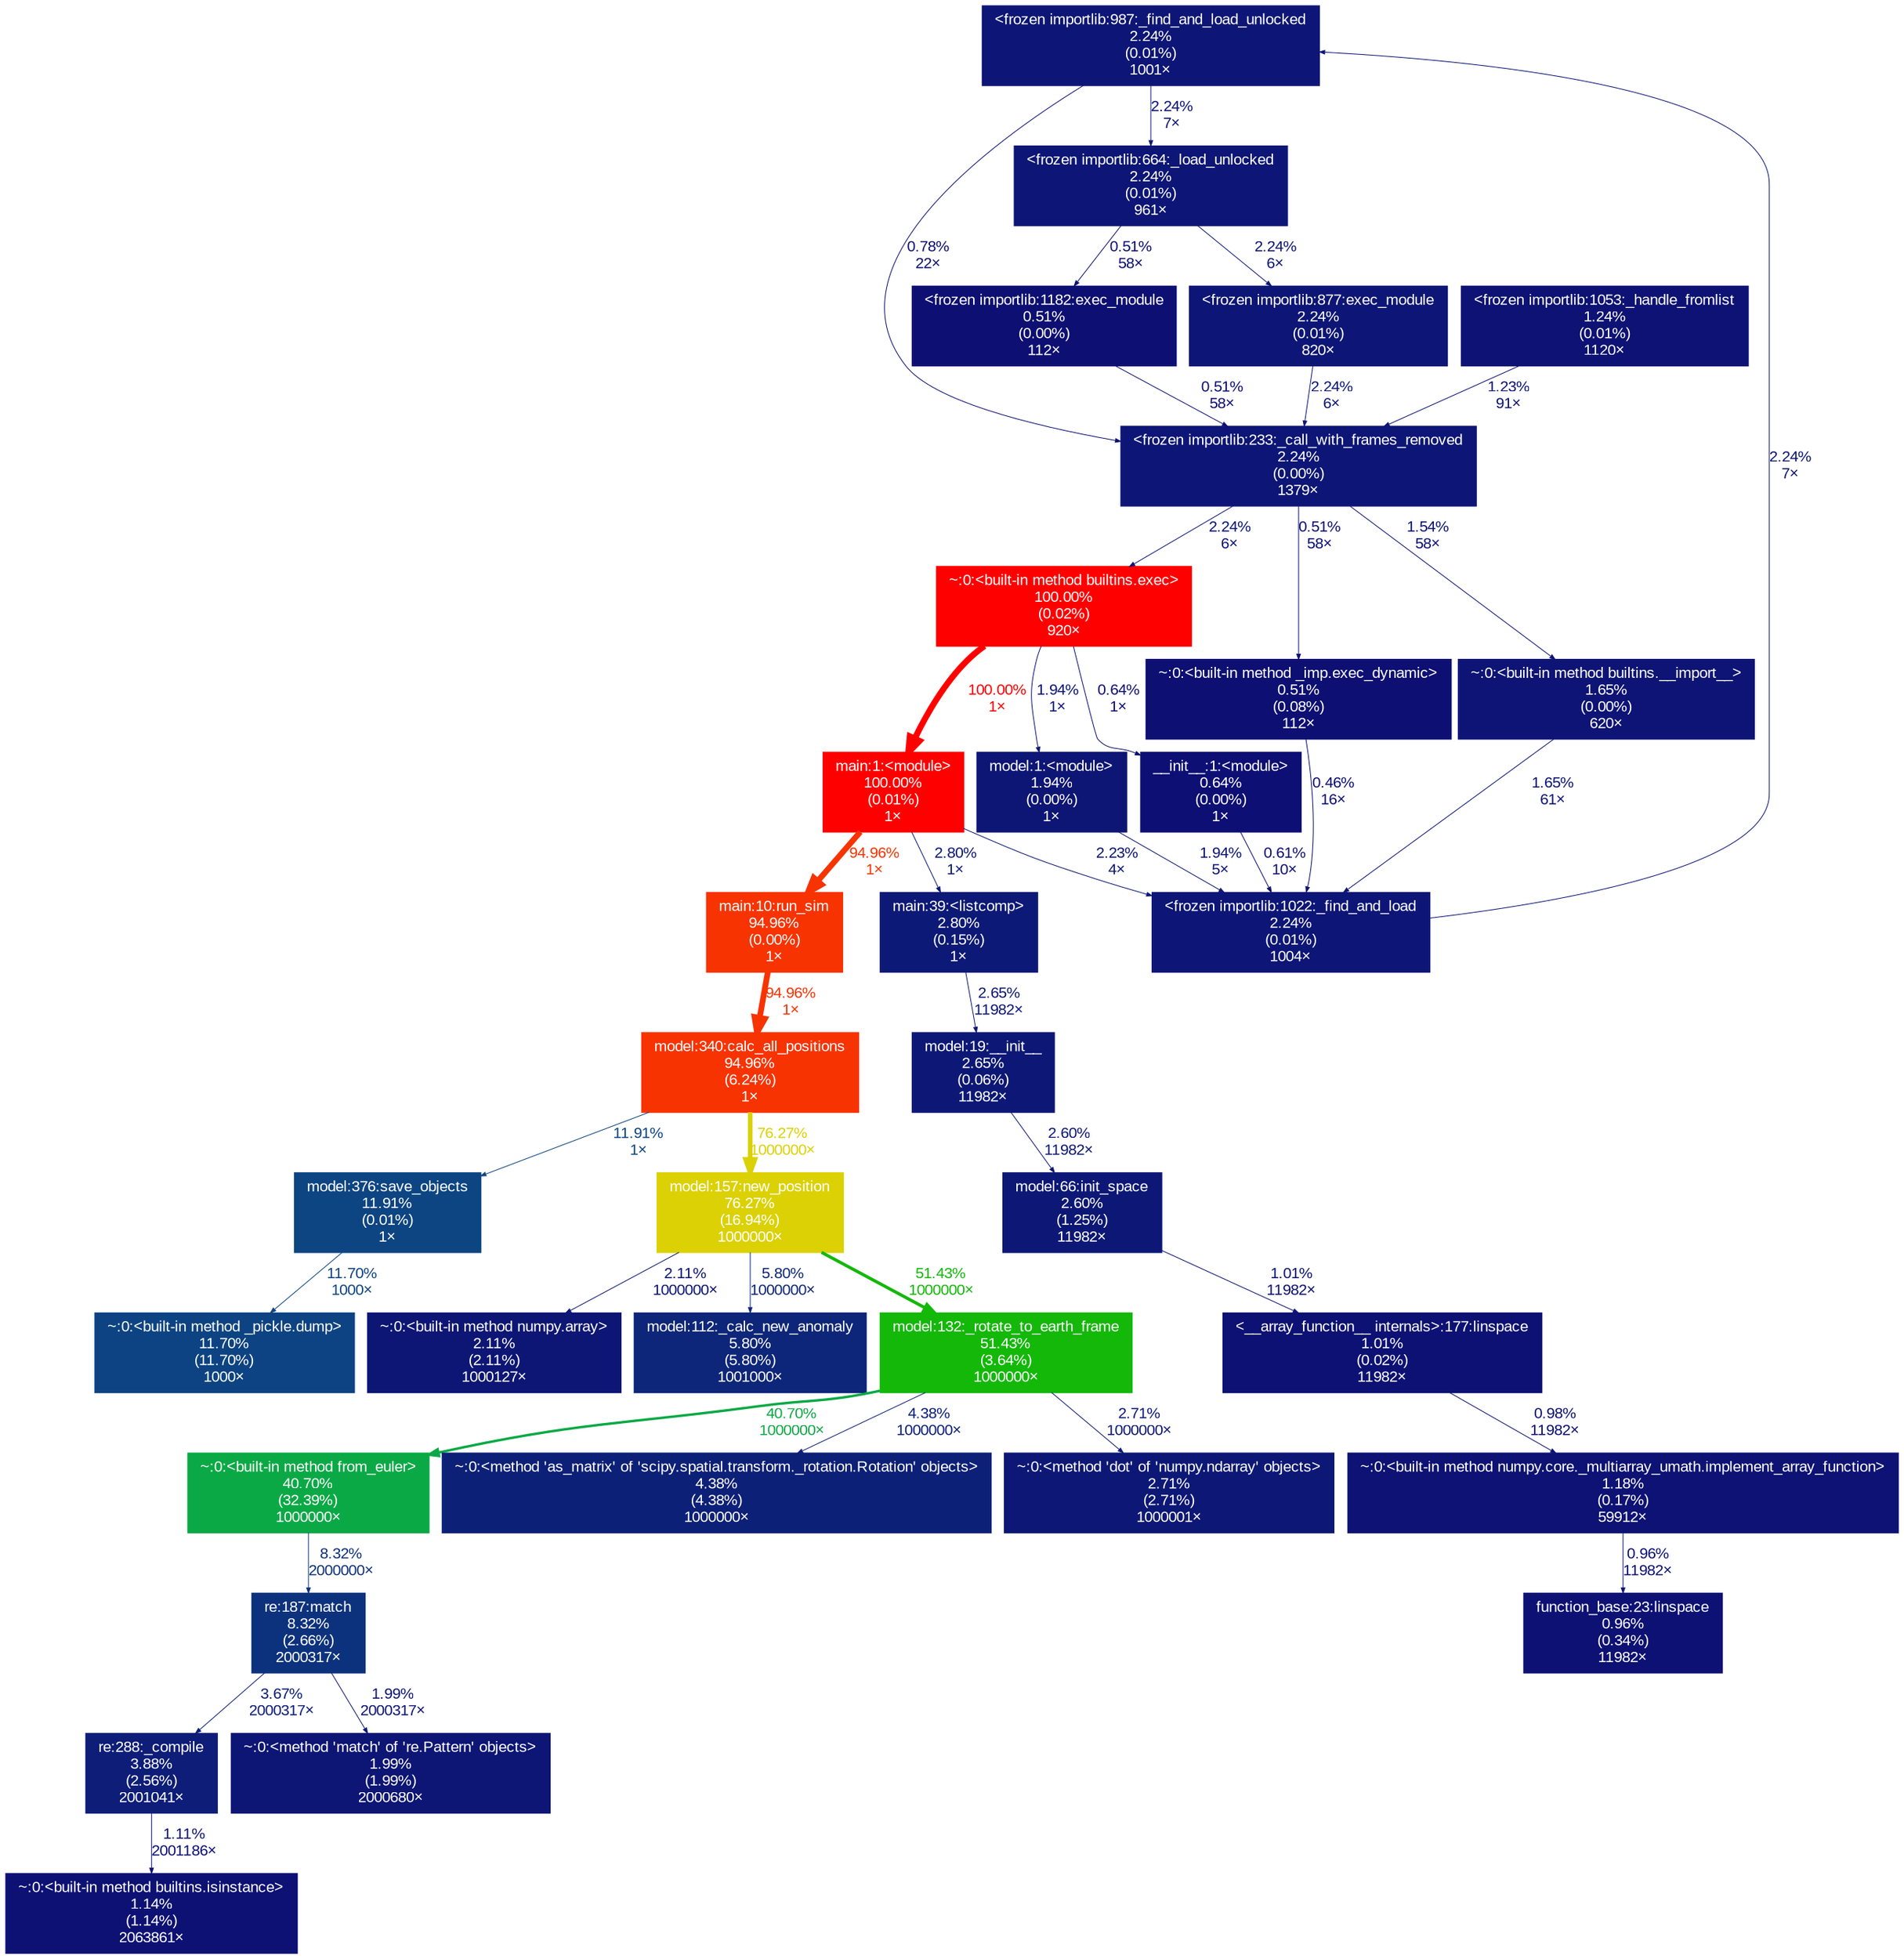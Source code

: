 digraph {
	graph [fontname=Arial, nodesep=0.125, ranksep=0.25];
	node [fontcolor=white, fontname=Arial, height=0, shape=box, style=filled, width=0];
	edge [fontname=Arial];
	271 [color="#0d1676", fontcolor="#ffffff", fontsize="10.00", label="<frozen importlib:987:_find_and_load_unlocked\n2.24%\n(0.01%)\n1001×", tooltip="<frozen importlib._bootstrap>"];
	271 -> 514 [arrowsize="0.35", color="#0d1676", fontcolor="#0d1676", fontsize="10.00", label="2.24%\n7×", labeldistance="0.50", penwidth="0.50"];
	271 -> 1063 [arrowsize="0.35", color="#0d1074", fontcolor="#0d1074", fontsize="10.00", label="0.78%\n22×", labeldistance="0.50", penwidth="0.50"];
	388 [color="#0d1274", fontcolor="#ffffff", fontsize="10.00", label="<frozen importlib:1053:_handle_fromlist\n1.24%\n(0.01%)\n1120×", tooltip="<frozen importlib._bootstrap>"];
	388 -> 1063 [arrowsize="0.35", color="#0d1274", fontcolor="#0d1274", fontsize="10.00", label="1.23%\n91×", labeldistance="0.50", penwidth="0.50"];
	484 [color="#0d0f74", fontcolor="#ffffff", fontsize="10.00", label="__init__:1:<module>\n0.64%\n(0.00%)\n1×", tooltip="/home/derk/Documents/GitHub/Project-Minor-Computational-Science/venv/lib/python3.10/site-packages/pandas/__init__.py"];
	484 -> 502 [arrowsize="0.35", color="#0d0f74", fontcolor="#0d0f74", fontsize="10.00", label="0.61%\n10×", labeldistance="0.50", penwidth="0.50"];
	502 [color="#0d1676", fontcolor="#ffffff", fontsize="10.00", label="<frozen importlib:1022:_find_and_load\n2.24%\n(0.01%)\n1004×", tooltip="<frozen importlib._bootstrap>"];
	502 -> 271 [arrowsize="0.35", color="#0d1676", fontcolor="#0d1676", fontsize="10.00", label="2.24%\n7×", labeldistance="0.50", penwidth="0.50"];
	514 [color="#0d1676", fontcolor="#ffffff", fontsize="10.00", label="<frozen importlib:664:_load_unlocked\n2.24%\n(0.01%)\n961×", tooltip="<frozen importlib._bootstrap>"];
	514 -> 5159 [arrowsize="0.35", color="#0d1676", fontcolor="#0d1676", fontsize="10.00", label="2.24%\n6×", labeldistance="0.50", penwidth="0.50"];
	514 -> 5161 [arrowsize="0.35", color="#0d0f73", fontcolor="#0d0f73", fontsize="10.00", label="0.51%\n58×", labeldistance="0.50", penwidth="0.50"];
	626 [color="#0d1876", fontcolor="#ffffff", fontsize="10.00", label="model:66:init_space\n2.60%\n(1.25%)\n11982×", tooltip="/home/derk/Documents/GitHub/Project-Minor-Computational-Science/sim/model.py"];
	626 -> 4724 [arrowsize="0.35", color="#0d1174", fontcolor="#0d1174", fontsize="10.00", label="1.01%\n11982×", labeldistance="0.50", penwidth="0.50"];
	627 [color="#f73301", fontcolor="#ffffff", fontsize="10.00", label="model:340:calc_all_positions\n94.96%\n(6.24%)\n1×", tooltip="/home/derk/Documents/GitHub/Project-Minor-Computational-Science/sim/model.py"];
	627 -> 1393 [arrowsize="0.35", color="#0d4582", fontcolor="#0d4582", fontsize="10.00", label="11.91%\n1×", labeldistance="0.50", penwidth="0.50"];
	627 -> 4882 [arrowsize="0.87", color="#dbd105", fontcolor="#dbd105", fontsize="10.00", label="76.27%\n1000000×", labeldistance="3.05", penwidth="3.05"];
	1056 [color="#0d1575", fontcolor="#ffffff", fontsize="10.00", label="model:1:<module>\n1.94%\n(0.00%)\n1×", tooltip="/home/derk/Documents/GitHub/Project-Minor-Computational-Science/sim/model.py"];
	1056 -> 502 [arrowsize="0.35", color="#0d1575", fontcolor="#0d1575", fontsize="10.00", label="1.94%\n5×", labeldistance="0.50", penwidth="0.50"];
	1061 [color="#0d1475", fontcolor="#ffffff", fontsize="10.00", label="~:0:<built-in method builtins.__import__>\n1.65%\n(0.00%)\n620×", tooltip="~"];
	1061 -> 502 [arrowsize="0.35", color="#0d1475", fontcolor="#0d1475", fontsize="10.00", label="1.65%\n61×", labeldistance="0.50", penwidth="0.50"];
	1063 [color="#0d1676", fontcolor="#ffffff", fontsize="10.00", label="<frozen importlib:233:_call_with_frames_removed\n2.24%\n(0.00%)\n1379×", tooltip="<frozen importlib._bootstrap>"];
	1063 -> 1061 [arrowsize="0.35", color="#0d1375", fontcolor="#0d1375", fontsize="10.00", label="1.54%\n58×", labeldistance="0.50", penwidth="0.50"];
	1063 -> 1116 [arrowsize="0.35", color="#0d1676", fontcolor="#0d1676", fontsize="10.00", label="2.24%\n6×", labeldistance="0.50", penwidth="0.50"];
	1063 -> 1454 [arrowsize="0.35", color="#0d0f73", fontcolor="#0d0f73", fontsize="10.00", label="0.51%\n58×", labeldistance="0.50", penwidth="0.50"];
	1116 [color="#ff0000", fontcolor="#ffffff", fontsize="10.00", label="~:0:<built-in method builtins.exec>\n100.00%\n(0.02%)\n920×", tooltip="~"];
	1116 -> 484 [arrowsize="0.35", color="#0d0f74", fontcolor="#0d0f74", fontsize="10.00", label="0.64%\n1×", labeldistance="0.50", penwidth="0.50"];
	1116 -> 1056 [arrowsize="0.35", color="#0d1575", fontcolor="#0d1575", fontsize="10.00", label="1.94%\n1×", labeldistance="0.50", penwidth="0.50"];
	1116 -> 1358 [arrowsize="1.00", color="#ff0000", fontcolor="#ff0000", fontsize="10.00", label="100.00%\n1×", labeldistance="4.00", penwidth="4.00"];
	1214 [color="#0d1174", fontcolor="#ffffff", fontsize="10.00", label="~:0:<built-in method builtins.isinstance>\n1.14%\n(1.14%)\n2063861×", tooltip="~"];
	1294 [color="#0d1d78", fontcolor="#ffffff", fontsize="10.00", label="re:288:_compile\n3.88%\n(2.56%)\n2001041×", tooltip="/usr/lib/python3.10/re.py"];
	1294 -> 1214 [arrowsize="0.35", color="#0d1174", fontcolor="#0d1174", fontsize="10.00", label="1.11%\n2001186×", labeldistance="0.50", penwidth="0.50"];
	1358 [color="#ff0000", fontcolor="#ffffff", fontsize="10.00", label="main:1:<module>\n100.00%\n(0.01%)\n1×", tooltip="sim/main.py"];
	1358 -> 502 [arrowsize="0.35", color="#0d1676", fontcolor="#0d1676", fontsize="10.00", label="2.23%\n4×", labeldistance="0.50", penwidth="0.50"];
	1358 -> 4904 [arrowsize="0.35", color="#0d1976", fontcolor="#0d1976", fontsize="10.00", label="2.80%\n1×", labeldistance="0.50", penwidth="0.50"];
	1358 -> 4908 [arrowsize="0.97", color="#f73301", fontcolor="#f73301", fontsize="10.00", label="94.96%\n1×", labeldistance="3.80", penwidth="3.80"];
	1393 [color="#0d4582", fontcolor="#ffffff", fontsize="10.00", label="model:376:save_objects\n11.91%\n(0.01%)\n1×", tooltip="/home/derk/Documents/GitHub/Project-Minor-Computational-Science/sim/model.py"];
	1393 -> 1620 [arrowsize="0.35", color="#0d4382", fontcolor="#0d4382", fontsize="10.00", label="11.70%\n1000×", labeldistance="0.50", penwidth="0.50"];
	1454 [color="#0d0f73", fontcolor="#ffffff", fontsize="10.00", label="~:0:<built-in method _imp.exec_dynamic>\n0.51%\n(0.08%)\n112×", tooltip="~"];
	1454 -> 502 [arrowsize="0.35", color="#0d0f73", fontcolor="#0d0f73", fontsize="10.00", label="0.46%\n16×", labeldistance="0.50", penwidth="0.50"];
	1569 [color="#0d1174", fontcolor="#ffffff", fontsize="10.00", label="function_base:23:linspace\n0.96%\n(0.34%)\n11982×", tooltip="/home/derk/Documents/GitHub/Project-Minor-Computational-Science/venv/lib/python3.10/site-packages/numpy/core/function_base.py"];
	1585 [color="#0d1575", fontcolor="#ffffff", fontsize="10.00", label="~:0:<method 'match' of 're.Pattern' objects>\n1.99%\n(1.99%)\n2000680×", tooltip="~"];
	1587 [color="#0d327d", fontcolor="#ffffff", fontsize="10.00", label="re:187:match\n8.32%\n(2.66%)\n2000317×", tooltip="/usr/lib/python3.10/re.py"];
	1587 -> 1294 [arrowsize="0.35", color="#0d1c77", fontcolor="#0d1c77", fontsize="10.00", label="3.67%\n2000317×", labeldistance="0.50", penwidth="0.50"];
	1587 -> 1585 [arrowsize="0.35", color="#0d1575", fontcolor="#0d1575", fontsize="10.00", label="1.99%\n2000317×", labeldistance="0.50", penwidth="0.50"];
	1620 [color="#0d4382", fontcolor="#ffffff", fontsize="10.00", label="~:0:<built-in method _pickle.dump>\n11.70%\n(11.70%)\n1000×", tooltip="~"];
	4256 [color="#0ba945", fontcolor="#ffffff", fontsize="10.00", label="~:0:<built-in method from_euler>\n40.70%\n(32.39%)\n1000000×", tooltip="~"];
	4256 -> 1587 [arrowsize="0.35", color="#0d327d", fontcolor="#0d327d", fontsize="10.00", label="8.32%\n2000000×", labeldistance="0.50", penwidth="0.50"];
	4257 [color="#13b809", fontcolor="#ffffff", fontsize="10.00", label="model:132:_rotate_to_earth_frame\n51.43%\n(3.64%)\n1000000×", tooltip="/home/derk/Documents/GitHub/Project-Minor-Computational-Science/sim/model.py"];
	4257 -> 4256 [arrowsize="0.64", color="#0ba945", fontcolor="#0ba945", fontsize="10.00", label="40.70%\n1000000×", labeldistance="1.63", penwidth="1.63"];
	4257 -> 4258 [arrowsize="0.35", color="#0d2078", fontcolor="#0d2078", fontsize="10.00", label="4.38%\n1000000×", labeldistance="0.50", penwidth="0.50"];
	4257 -> 4879 [arrowsize="0.35", color="#0d1876", fontcolor="#0d1876", fontsize="10.00", label="2.71%\n1000000×", labeldistance="0.50", penwidth="0.50"];
	4258 [color="#0d2078", fontcolor="#ffffff", fontsize="10.00", label="~:0:<method 'as_matrix' of 'scipy.spatial.transform._rotation.Rotation' objects>\n4.38%\n(4.38%)\n1000000×", tooltip="~"];
	4619 [color="#0d1675", fontcolor="#ffffff", fontsize="10.00", label="~:0:<built-in method numpy.array>\n2.11%\n(2.11%)\n1000127×", tooltip="~"];
	4683 [color="#0d1274", fontcolor="#ffffff", fontsize="10.00", label="~:0:<built-in method numpy.core._multiarray_umath.implement_array_function>\n1.18%\n(0.17%)\n59912×", tooltip="~"];
	4683 -> 1569 [arrowsize="0.35", color="#0d1174", fontcolor="#0d1174", fontsize="10.00", label="0.96%\n11982×", labeldistance="0.50", penwidth="0.50"];
	4724 [color="#0d1174", fontcolor="#ffffff", fontsize="10.00", label="<__array_function__ internals>:177:linspace\n1.01%\n(0.02%)\n11982×", tooltip="<__array_function__ internals>"];
	4724 -> 4683 [arrowsize="0.35", color="#0d1174", fontcolor="#0d1174", fontsize="10.00", label="0.98%\n11982×", labeldistance="0.50", penwidth="0.50"];
	4879 [color="#0d1876", fontcolor="#ffffff", fontsize="10.00", label="~:0:<method 'dot' of 'numpy.ndarray' objects>\n2.71%\n(2.71%)\n1000001×", tooltip="~"];
	4882 [color="#dbd105", fontcolor="#ffffff", fontsize="10.00", label="model:157:new_position\n76.27%\n(16.94%)\n1000000×", tooltip="/home/derk/Documents/GitHub/Project-Minor-Computational-Science/sim/model.py"];
	4882 -> 4257 [arrowsize="0.72", color="#13b809", fontcolor="#13b809", fontsize="10.00", label="51.43%\n1000000×", labeldistance="2.06", penwidth="2.06"];
	4882 -> 4619 [arrowsize="0.35", color="#0d1675", fontcolor="#0d1675", fontsize="10.00", label="2.11%\n1000000×", labeldistance="0.50", penwidth="0.50"];
	4882 -> 4909 [arrowsize="0.35", color="#0d267a", fontcolor="#0d267a", fontsize="10.00", label="5.80%\n1000000×", labeldistance="0.50", penwidth="0.50"];
	4903 [color="#0d1876", fontcolor="#ffffff", fontsize="10.00", label="model:19:__init__\n2.65%\n(0.06%)\n11982×", tooltip="/home/derk/Documents/GitHub/Project-Minor-Computational-Science/sim/model.py"];
	4903 -> 626 [arrowsize="0.35", color="#0d1876", fontcolor="#0d1876", fontsize="10.00", label="2.60%\n11982×", labeldistance="0.50", penwidth="0.50"];
	4904 [color="#0d1976", fontcolor="#ffffff", fontsize="10.00", label="main:39:<listcomp>\n2.80%\n(0.15%)\n1×", tooltip="sim/main.py"];
	4904 -> 4903 [arrowsize="0.35", color="#0d1876", fontcolor="#0d1876", fontsize="10.00", label="2.65%\n11982×", labeldistance="0.50", penwidth="0.50"];
	4908 [color="#f73301", fontcolor="#ffffff", fontsize="10.00", label="main:10:run_sim\n94.96%\n(0.00%)\n1×", tooltip="sim/main.py"];
	4908 -> 627 [arrowsize="0.97", color="#f73301", fontcolor="#f73301", fontsize="10.00", label="94.96%\n1×", labeldistance="3.80", penwidth="3.80"];
	4909 [color="#0d267a", fontcolor="#ffffff", fontsize="10.00", label="model:112:_calc_new_anomaly\n5.80%\n(5.80%)\n1001000×", tooltip="/home/derk/Documents/GitHub/Project-Minor-Computational-Science/sim/model.py"];
	5159 [color="#0d1676", fontcolor="#ffffff", fontsize="10.00", label="<frozen importlib:877:exec_module\n2.24%\n(0.01%)\n820×", tooltip="<frozen importlib._bootstrap_external>"];
	5159 -> 1063 [arrowsize="0.35", color="#0d1676", fontcolor="#0d1676", fontsize="10.00", label="2.24%\n6×", labeldistance="0.50", penwidth="0.50"];
	5161 [color="#0d0f73", fontcolor="#ffffff", fontsize="10.00", label="<frozen importlib:1182:exec_module\n0.51%\n(0.00%)\n112×", tooltip="<frozen importlib._bootstrap_external>"];
	5161 -> 1063 [arrowsize="0.35", color="#0d0f73", fontcolor="#0d0f73", fontsize="10.00", label="0.51%\n58×", labeldistance="0.50", penwidth="0.50"];
}
